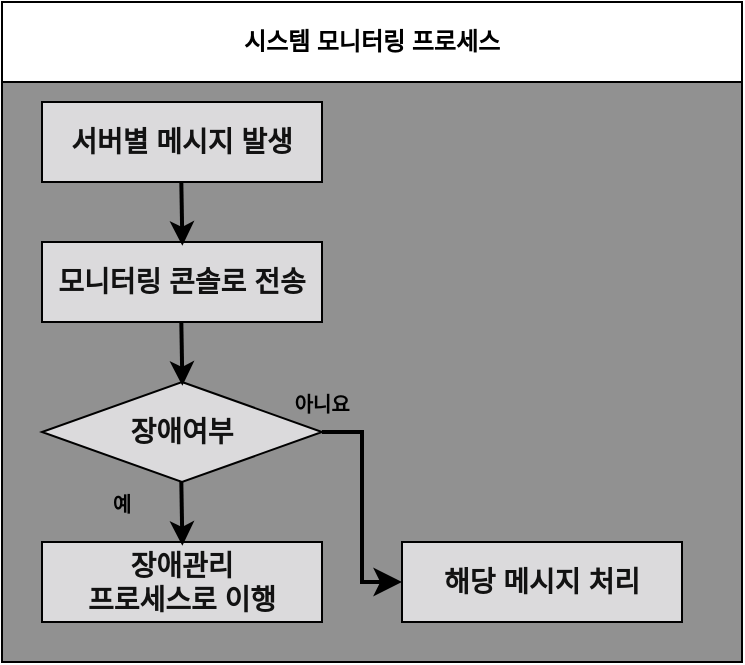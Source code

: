 <mxfile version="26.0.7">
  <diagram name="페이지-1" id="wadCSsHxskJAJzJymBa7">
    <mxGraphModel dx="946" dy="639" grid="1" gridSize="10" guides="1" tooltips="1" connect="1" arrows="1" fold="1" page="1" pageScale="1" pageWidth="583" pageHeight="827" background="#ffffff" math="0" shadow="0">
      <root>
        <mxCell id="0" />
        <mxCell id="1" parent="0" />
        <mxCell id="LtnwMzzN1YlE4SjchFOS-1" value="시스템 모니터링 프로세스" style="swimlane;whiteSpace=wrap;html=1;swimlaneFillColor=#919191;startSize=40;" parent="1" vertex="1">
          <mxGeometry x="80" y="84" width="370" height="330" as="geometry" />
        </mxCell>
        <mxCell id="LtnwMzzN1YlE4SjchFOS-2" value="&lt;b&gt;&lt;font color=&quot;#121212&quot; style=&quot;font-size: 14px;&quot;&gt;서버별 메시지 발생&lt;/font&gt;&lt;/b&gt;" style="rounded=0;whiteSpace=wrap;html=1;strokeColor=#000000;fillColor=#dbdadc;" parent="LtnwMzzN1YlE4SjchFOS-1" vertex="1">
          <mxGeometry x="20" y="50" width="140" height="40" as="geometry" />
        </mxCell>
        <mxCell id="LtnwMzzN1YlE4SjchFOS-3" value="&lt;font color=&quot;#121212&quot;&gt;&lt;span style=&quot;font-size: 14px;&quot;&gt;&lt;b&gt;모니터링 콘솔로 전송&lt;/b&gt;&lt;/span&gt;&lt;/font&gt;" style="rounded=0;whiteSpace=wrap;html=1;strokeColor=#000000;fillColor=#dbdadc;" parent="LtnwMzzN1YlE4SjchFOS-1" vertex="1">
          <mxGeometry x="20" y="120" width="140" height="40" as="geometry" />
        </mxCell>
        <mxCell id="LtnwMzzN1YlE4SjchFOS-4" value="&lt;b&gt;&lt;font style=&quot;font-size: 14px;&quot; color=&quot;#121212&quot;&gt;장애관리&lt;/font&gt;&lt;/b&gt;&lt;div&gt;&lt;b&gt;&lt;font style=&quot;font-size: 14px;&quot; color=&quot;#121212&quot;&gt;프로세스로 이행&lt;/font&gt;&lt;/b&gt;&lt;/div&gt;" style="rounded=0;whiteSpace=wrap;html=1;strokeColor=#000000;fillColor=#dbdadc;" parent="LtnwMzzN1YlE4SjchFOS-1" vertex="1">
          <mxGeometry x="20" y="270" width="140" height="40" as="geometry" />
        </mxCell>
        <mxCell id="LtnwMzzN1YlE4SjchFOS-5" value="&lt;b&gt;&lt;font style=&quot;font-size: 14px;&quot; color=&quot;#121212&quot;&gt;장애여부&lt;/font&gt;&lt;/b&gt;" style="rhombus;whiteSpace=wrap;html=1;fillColor=#dbdadc;" parent="LtnwMzzN1YlE4SjchFOS-1" vertex="1">
          <mxGeometry x="20" y="190" width="140" height="50" as="geometry" />
        </mxCell>
        <mxCell id="LtnwMzzN1YlE4SjchFOS-6" value="&lt;b&gt;&lt;font style=&quot;font-size: 14px;&quot; color=&quot;#121212&quot;&gt;해당 메시지 처리&lt;/font&gt;&lt;/b&gt;" style="rounded=0;whiteSpace=wrap;html=1;strokeColor=#000000;fillColor=#dbdadc;" parent="LtnwMzzN1YlE4SjchFOS-1" vertex="1">
          <mxGeometry x="200" y="270" width="140" height="40" as="geometry" />
        </mxCell>
        <mxCell id="LtnwMzzN1YlE4SjchFOS-7" value="" style="edgeStyle=elbowEdgeStyle;elbow=horizontal;endArrow=classic;html=1;curved=0;rounded=0;endSize=8;startSize=8;strokeWidth=2;entryX=0;entryY=0.5;entryDx=0;entryDy=0;exitX=1;exitY=0.5;exitDx=0;exitDy=0;" parent="LtnwMzzN1YlE4SjchFOS-1" source="LtnwMzzN1YlE4SjchFOS-5" target="LtnwMzzN1YlE4SjchFOS-6" edge="1">
          <mxGeometry width="50" height="50" relative="1" as="geometry">
            <mxPoint x="160" y="220" as="sourcePoint" />
            <mxPoint x="230" y="210" as="targetPoint" />
            <Array as="points">
              <mxPoint x="180" y="270" />
            </Array>
          </mxGeometry>
        </mxCell>
        <mxCell id="LtnwMzzN1YlE4SjchFOS-8" value="" style="endArrow=classic;html=1;rounded=0;strokeWidth=2;entryX=0.361;entryY=0.046;entryDx=0;entryDy=0;entryPerimeter=0;" parent="LtnwMzzN1YlE4SjchFOS-1" edge="1">
          <mxGeometry width="50" height="50" relative="1" as="geometry">
            <mxPoint x="89.66" y="90" as="sourcePoint" />
            <mxPoint x="90.2" y="121.84" as="targetPoint" />
          </mxGeometry>
        </mxCell>
        <mxCell id="LtnwMzzN1YlE4SjchFOS-9" value="" style="endArrow=classic;html=1;rounded=0;strokeWidth=2;entryX=0.361;entryY=0.046;entryDx=0;entryDy=0;entryPerimeter=0;" parent="LtnwMzzN1YlE4SjchFOS-1" edge="1">
          <mxGeometry width="50" height="50" relative="1" as="geometry">
            <mxPoint x="89.66" y="160" as="sourcePoint" />
            <mxPoint x="90.2" y="191.84" as="targetPoint" />
          </mxGeometry>
        </mxCell>
        <mxCell id="LtnwMzzN1YlE4SjchFOS-10" value="" style="endArrow=classic;html=1;rounded=0;strokeWidth=2;entryX=0.361;entryY=0.046;entryDx=0;entryDy=0;entryPerimeter=0;" parent="LtnwMzzN1YlE4SjchFOS-1" edge="1">
          <mxGeometry width="50" height="50" relative="1" as="geometry">
            <mxPoint x="89.66" y="240" as="sourcePoint" />
            <mxPoint x="90.2" y="271.84" as="targetPoint" />
          </mxGeometry>
        </mxCell>
        <mxCell id="LtnwMzzN1YlE4SjchFOS-12" value="&lt;b&gt;&lt;font style=&quot;font-size: 10px;&quot;&gt;예&lt;/font&gt;&lt;/b&gt;" style="text;html=1;align=center;verticalAlign=middle;whiteSpace=wrap;rounded=0;" parent="LtnwMzzN1YlE4SjchFOS-1" vertex="1">
          <mxGeometry x="30" y="236" width="60" height="30" as="geometry" />
        </mxCell>
        <mxCell id="LtnwMzzN1YlE4SjchFOS-13" value="&lt;b&gt;&lt;font style=&quot;font-size: 10px;&quot;&gt;아니요&lt;/font&gt;&lt;/b&gt;" style="text;html=1;align=center;verticalAlign=middle;whiteSpace=wrap;rounded=0;" parent="LtnwMzzN1YlE4SjchFOS-1" vertex="1">
          <mxGeometry x="130" y="186" width="60" height="30" as="geometry" />
        </mxCell>
      </root>
    </mxGraphModel>
  </diagram>
</mxfile>

